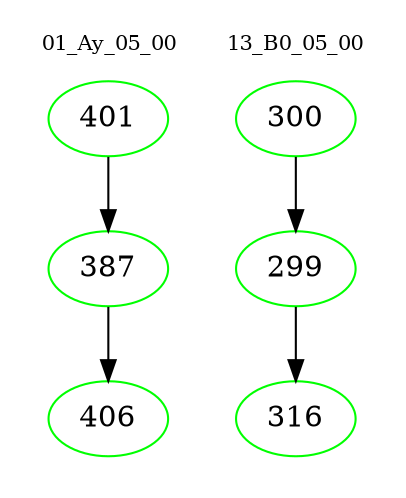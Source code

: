 digraph{
subgraph cluster_0 {
color = white
label = "01_Ay_05_00";
fontsize=10;
T0_401 [label="401", color="green"]
T0_401 -> T0_387 [color="black"]
T0_387 [label="387", color="green"]
T0_387 -> T0_406 [color="black"]
T0_406 [label="406", color="green"]
}
subgraph cluster_1 {
color = white
label = "13_B0_05_00";
fontsize=10;
T1_300 [label="300", color="green"]
T1_300 -> T1_299 [color="black"]
T1_299 [label="299", color="green"]
T1_299 -> T1_316 [color="black"]
T1_316 [label="316", color="green"]
}
}
